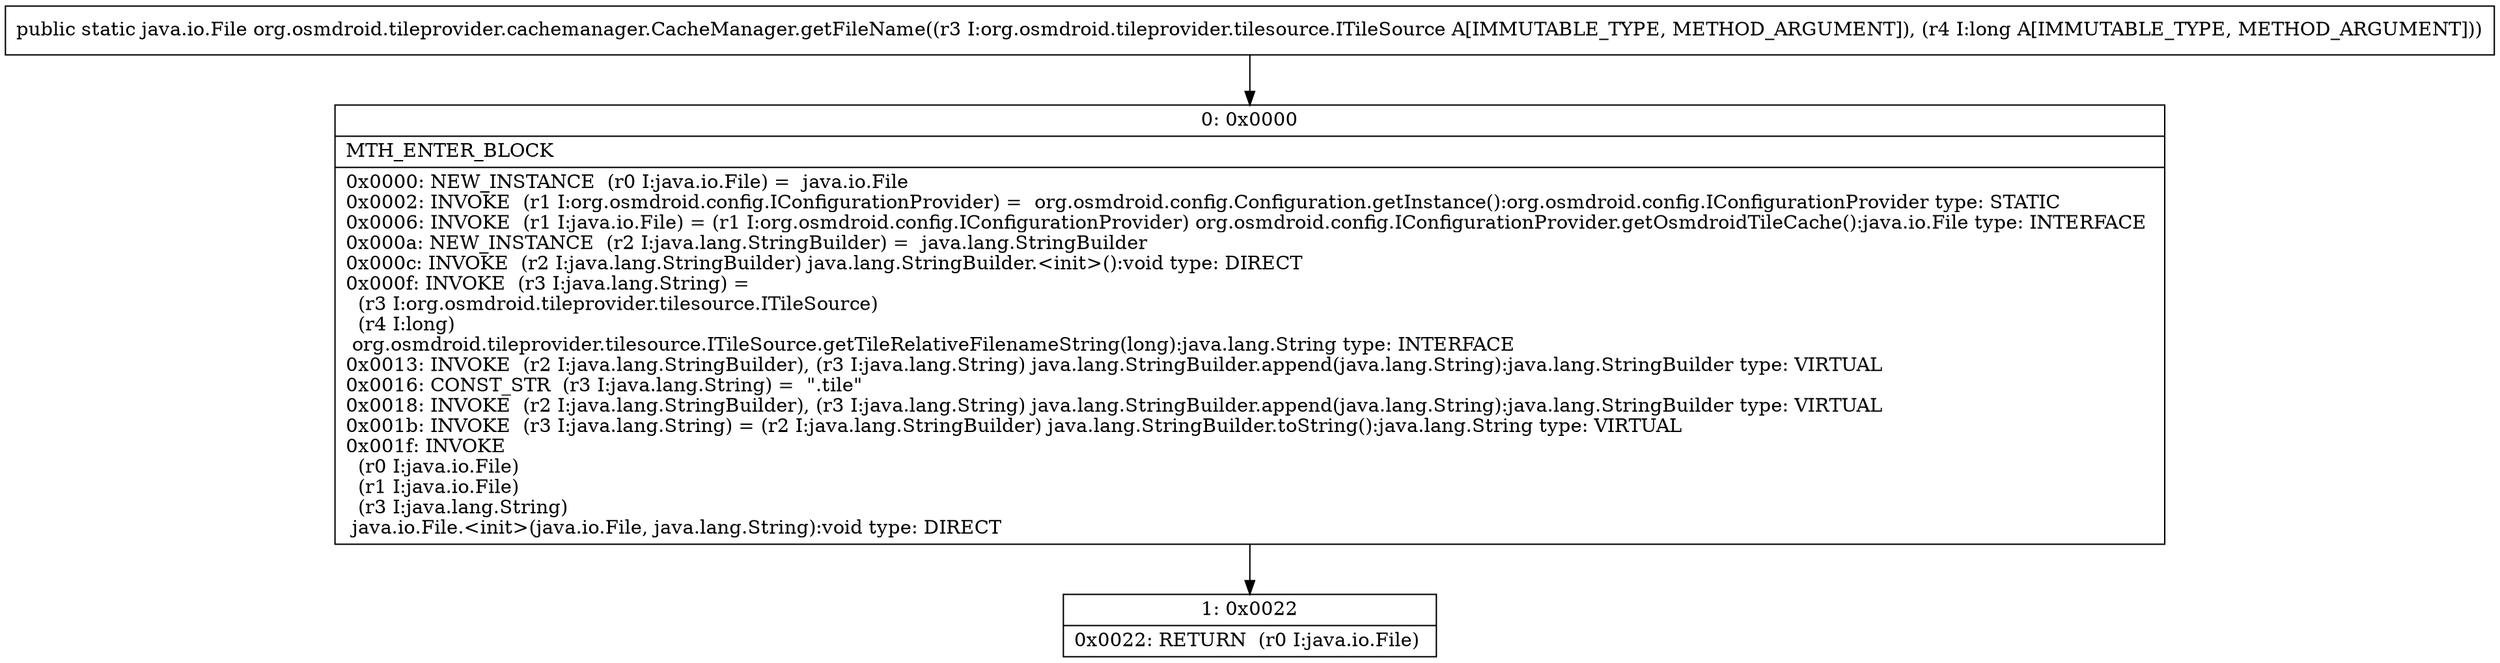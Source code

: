digraph "CFG fororg.osmdroid.tileprovider.cachemanager.CacheManager.getFileName(Lorg\/osmdroid\/tileprovider\/tilesource\/ITileSource;J)Ljava\/io\/File;" {
Node_0 [shape=record,label="{0\:\ 0x0000|MTH_ENTER_BLOCK\l|0x0000: NEW_INSTANCE  (r0 I:java.io.File) =  java.io.File \l0x0002: INVOKE  (r1 I:org.osmdroid.config.IConfigurationProvider) =  org.osmdroid.config.Configuration.getInstance():org.osmdroid.config.IConfigurationProvider type: STATIC \l0x0006: INVOKE  (r1 I:java.io.File) = (r1 I:org.osmdroid.config.IConfigurationProvider) org.osmdroid.config.IConfigurationProvider.getOsmdroidTileCache():java.io.File type: INTERFACE \l0x000a: NEW_INSTANCE  (r2 I:java.lang.StringBuilder) =  java.lang.StringBuilder \l0x000c: INVOKE  (r2 I:java.lang.StringBuilder) java.lang.StringBuilder.\<init\>():void type: DIRECT \l0x000f: INVOKE  (r3 I:java.lang.String) = \l  (r3 I:org.osmdroid.tileprovider.tilesource.ITileSource)\l  (r4 I:long)\l org.osmdroid.tileprovider.tilesource.ITileSource.getTileRelativeFilenameString(long):java.lang.String type: INTERFACE \l0x0013: INVOKE  (r2 I:java.lang.StringBuilder), (r3 I:java.lang.String) java.lang.StringBuilder.append(java.lang.String):java.lang.StringBuilder type: VIRTUAL \l0x0016: CONST_STR  (r3 I:java.lang.String) =  \".tile\" \l0x0018: INVOKE  (r2 I:java.lang.StringBuilder), (r3 I:java.lang.String) java.lang.StringBuilder.append(java.lang.String):java.lang.StringBuilder type: VIRTUAL \l0x001b: INVOKE  (r3 I:java.lang.String) = (r2 I:java.lang.StringBuilder) java.lang.StringBuilder.toString():java.lang.String type: VIRTUAL \l0x001f: INVOKE  \l  (r0 I:java.io.File)\l  (r1 I:java.io.File)\l  (r3 I:java.lang.String)\l java.io.File.\<init\>(java.io.File, java.lang.String):void type: DIRECT \l}"];
Node_1 [shape=record,label="{1\:\ 0x0022|0x0022: RETURN  (r0 I:java.io.File) \l}"];
MethodNode[shape=record,label="{public static java.io.File org.osmdroid.tileprovider.cachemanager.CacheManager.getFileName((r3 I:org.osmdroid.tileprovider.tilesource.ITileSource A[IMMUTABLE_TYPE, METHOD_ARGUMENT]), (r4 I:long A[IMMUTABLE_TYPE, METHOD_ARGUMENT])) }"];
MethodNode -> Node_0;
Node_0 -> Node_1;
}

